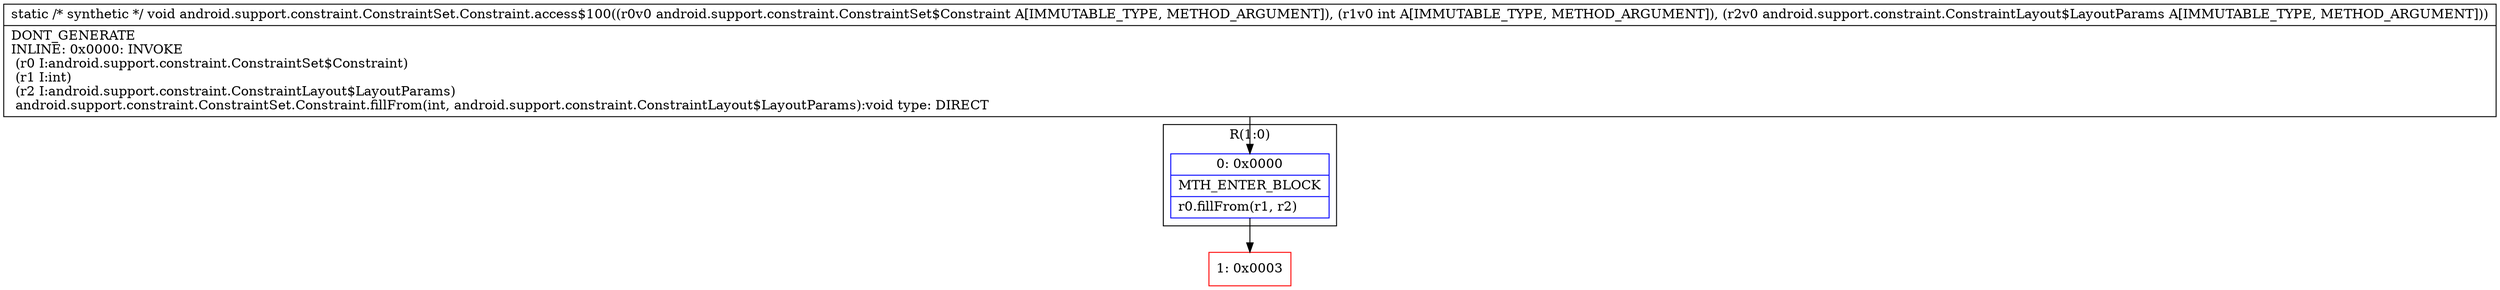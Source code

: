 digraph "CFG forandroid.support.constraint.ConstraintSet.Constraint.access$100(Landroid\/support\/constraint\/ConstraintSet$Constraint;ILandroid\/support\/constraint\/ConstraintLayout$LayoutParams;)V" {
subgraph cluster_Region_2048074170 {
label = "R(1:0)";
node [shape=record,color=blue];
Node_0 [shape=record,label="{0\:\ 0x0000|MTH_ENTER_BLOCK\l|r0.fillFrom(r1, r2)\l}"];
}
Node_1 [shape=record,color=red,label="{1\:\ 0x0003}"];
MethodNode[shape=record,label="{static \/* synthetic *\/ void android.support.constraint.ConstraintSet.Constraint.access$100((r0v0 android.support.constraint.ConstraintSet$Constraint A[IMMUTABLE_TYPE, METHOD_ARGUMENT]), (r1v0 int A[IMMUTABLE_TYPE, METHOD_ARGUMENT]), (r2v0 android.support.constraint.ConstraintLayout$LayoutParams A[IMMUTABLE_TYPE, METHOD_ARGUMENT]))  | DONT_GENERATE\lINLINE: 0x0000: INVOKE  \l  (r0 I:android.support.constraint.ConstraintSet$Constraint)\l  (r1 I:int)\l  (r2 I:android.support.constraint.ConstraintLayout$LayoutParams)\l android.support.constraint.ConstraintSet.Constraint.fillFrom(int, android.support.constraint.ConstraintLayout$LayoutParams):void type: DIRECT\l}"];
MethodNode -> Node_0;
Node_0 -> Node_1;
}


